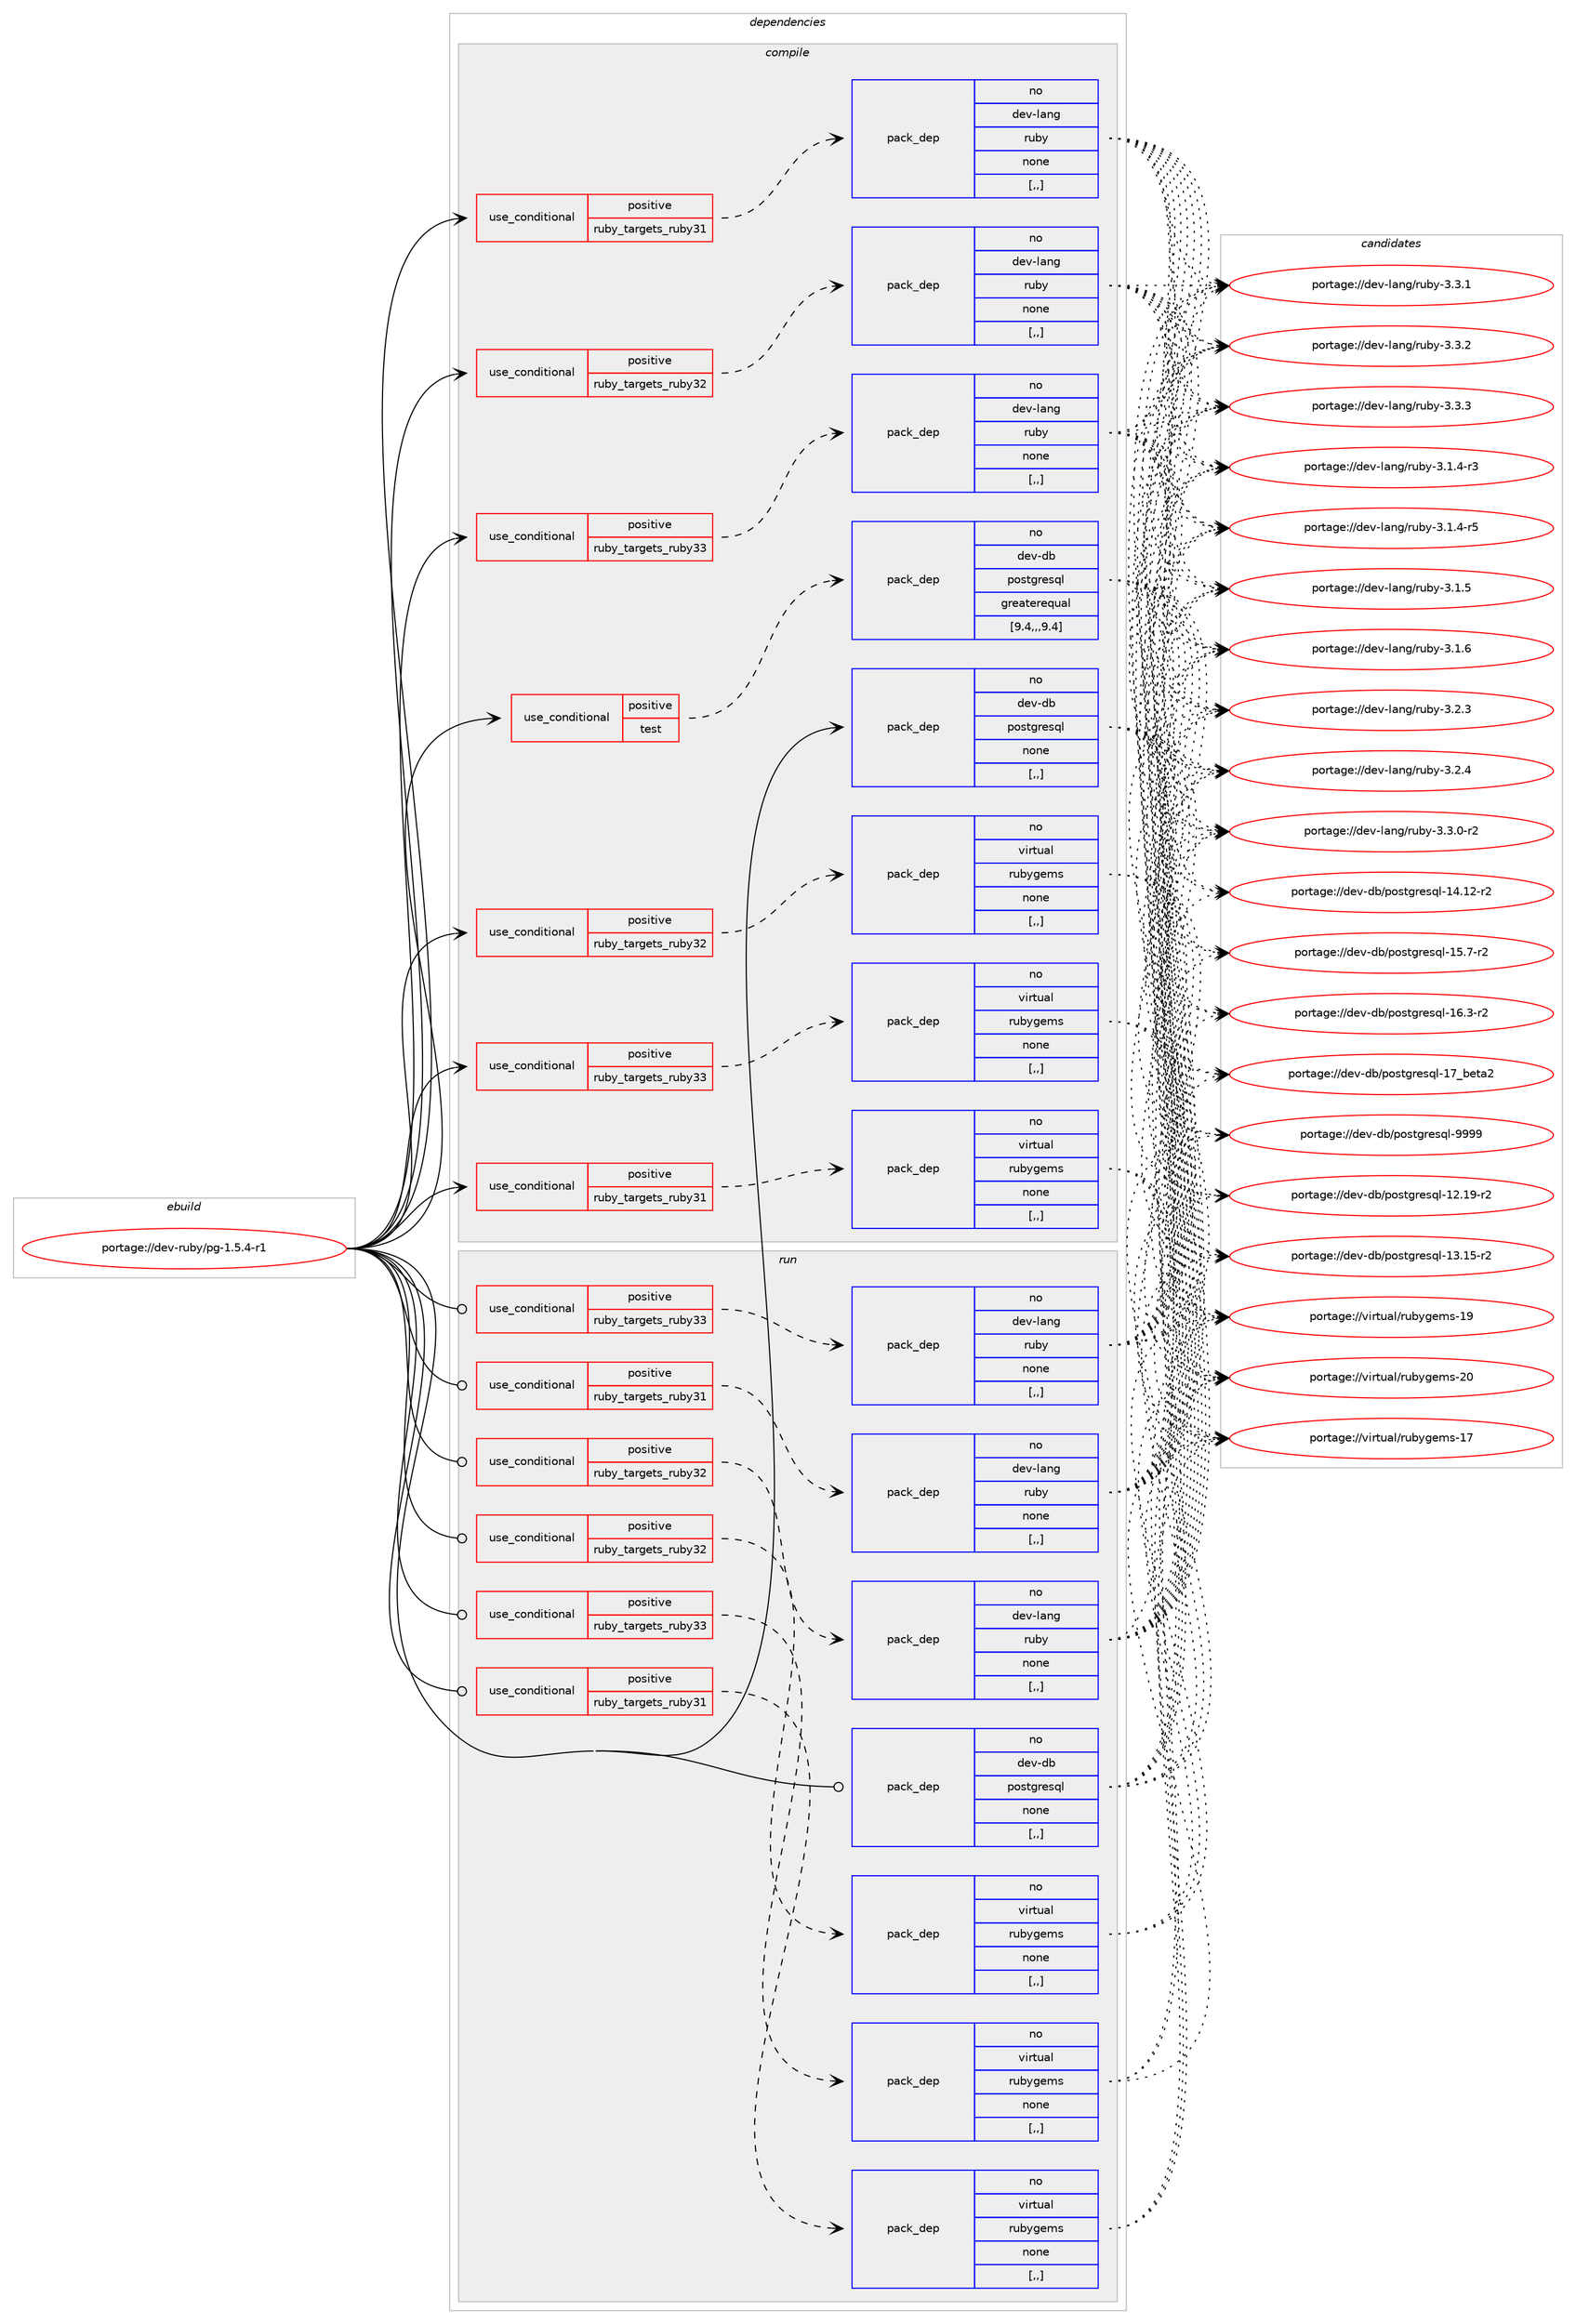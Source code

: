 digraph prolog {

# *************
# Graph options
# *************

newrank=true;
concentrate=true;
compound=true;
graph [rankdir=LR,fontname=Helvetica,fontsize=10,ranksep=1.5];#, ranksep=2.5, nodesep=0.2];
edge  [arrowhead=vee];
node  [fontname=Helvetica,fontsize=10];

# **********
# The ebuild
# **********

subgraph cluster_leftcol {
color=gray;
rank=same;
label=<<i>ebuild</i>>;
id [label="portage://dev-ruby/pg-1.5.4-r1", color=red, width=4, href="../dev-ruby/pg-1.5.4-r1.svg"];
}

# ****************
# The dependencies
# ****************

subgraph cluster_midcol {
color=gray;
label=<<i>dependencies</i>>;
subgraph cluster_compile {
fillcolor="#eeeeee";
style=filled;
label=<<i>compile</i>>;
subgraph cond51103 {
dependency189837 [label=<<TABLE BORDER="0" CELLBORDER="1" CELLSPACING="0" CELLPADDING="4"><TR><TD ROWSPAN="3" CELLPADDING="10">use_conditional</TD></TR><TR><TD>positive</TD></TR><TR><TD>ruby_targets_ruby31</TD></TR></TABLE>>, shape=none, color=red];
subgraph pack137417 {
dependency189838 [label=<<TABLE BORDER="0" CELLBORDER="1" CELLSPACING="0" CELLPADDING="4" WIDTH="220"><TR><TD ROWSPAN="6" CELLPADDING="30">pack_dep</TD></TR><TR><TD WIDTH="110">no</TD></TR><TR><TD>dev-lang</TD></TR><TR><TD>ruby</TD></TR><TR><TD>none</TD></TR><TR><TD>[,,]</TD></TR></TABLE>>, shape=none, color=blue];
}
dependency189837:e -> dependency189838:w [weight=20,style="dashed",arrowhead="vee"];
}
id:e -> dependency189837:w [weight=20,style="solid",arrowhead="vee"];
subgraph cond51104 {
dependency189839 [label=<<TABLE BORDER="0" CELLBORDER="1" CELLSPACING="0" CELLPADDING="4"><TR><TD ROWSPAN="3" CELLPADDING="10">use_conditional</TD></TR><TR><TD>positive</TD></TR><TR><TD>ruby_targets_ruby31</TD></TR></TABLE>>, shape=none, color=red];
subgraph pack137418 {
dependency189840 [label=<<TABLE BORDER="0" CELLBORDER="1" CELLSPACING="0" CELLPADDING="4" WIDTH="220"><TR><TD ROWSPAN="6" CELLPADDING="30">pack_dep</TD></TR><TR><TD WIDTH="110">no</TD></TR><TR><TD>virtual</TD></TR><TR><TD>rubygems</TD></TR><TR><TD>none</TD></TR><TR><TD>[,,]</TD></TR></TABLE>>, shape=none, color=blue];
}
dependency189839:e -> dependency189840:w [weight=20,style="dashed",arrowhead="vee"];
}
id:e -> dependency189839:w [weight=20,style="solid",arrowhead="vee"];
subgraph cond51105 {
dependency189841 [label=<<TABLE BORDER="0" CELLBORDER="1" CELLSPACING="0" CELLPADDING="4"><TR><TD ROWSPAN="3" CELLPADDING="10">use_conditional</TD></TR><TR><TD>positive</TD></TR><TR><TD>ruby_targets_ruby32</TD></TR></TABLE>>, shape=none, color=red];
subgraph pack137419 {
dependency189842 [label=<<TABLE BORDER="0" CELLBORDER="1" CELLSPACING="0" CELLPADDING="4" WIDTH="220"><TR><TD ROWSPAN="6" CELLPADDING="30">pack_dep</TD></TR><TR><TD WIDTH="110">no</TD></TR><TR><TD>dev-lang</TD></TR><TR><TD>ruby</TD></TR><TR><TD>none</TD></TR><TR><TD>[,,]</TD></TR></TABLE>>, shape=none, color=blue];
}
dependency189841:e -> dependency189842:w [weight=20,style="dashed",arrowhead="vee"];
}
id:e -> dependency189841:w [weight=20,style="solid",arrowhead="vee"];
subgraph cond51106 {
dependency189843 [label=<<TABLE BORDER="0" CELLBORDER="1" CELLSPACING="0" CELLPADDING="4"><TR><TD ROWSPAN="3" CELLPADDING="10">use_conditional</TD></TR><TR><TD>positive</TD></TR><TR><TD>ruby_targets_ruby32</TD></TR></TABLE>>, shape=none, color=red];
subgraph pack137420 {
dependency189844 [label=<<TABLE BORDER="0" CELLBORDER="1" CELLSPACING="0" CELLPADDING="4" WIDTH="220"><TR><TD ROWSPAN="6" CELLPADDING="30">pack_dep</TD></TR><TR><TD WIDTH="110">no</TD></TR><TR><TD>virtual</TD></TR><TR><TD>rubygems</TD></TR><TR><TD>none</TD></TR><TR><TD>[,,]</TD></TR></TABLE>>, shape=none, color=blue];
}
dependency189843:e -> dependency189844:w [weight=20,style="dashed",arrowhead="vee"];
}
id:e -> dependency189843:w [weight=20,style="solid",arrowhead="vee"];
subgraph cond51107 {
dependency189845 [label=<<TABLE BORDER="0" CELLBORDER="1" CELLSPACING="0" CELLPADDING="4"><TR><TD ROWSPAN="3" CELLPADDING="10">use_conditional</TD></TR><TR><TD>positive</TD></TR><TR><TD>ruby_targets_ruby33</TD></TR></TABLE>>, shape=none, color=red];
subgraph pack137421 {
dependency189846 [label=<<TABLE BORDER="0" CELLBORDER="1" CELLSPACING="0" CELLPADDING="4" WIDTH="220"><TR><TD ROWSPAN="6" CELLPADDING="30">pack_dep</TD></TR><TR><TD WIDTH="110">no</TD></TR><TR><TD>dev-lang</TD></TR><TR><TD>ruby</TD></TR><TR><TD>none</TD></TR><TR><TD>[,,]</TD></TR></TABLE>>, shape=none, color=blue];
}
dependency189845:e -> dependency189846:w [weight=20,style="dashed",arrowhead="vee"];
}
id:e -> dependency189845:w [weight=20,style="solid",arrowhead="vee"];
subgraph cond51108 {
dependency189847 [label=<<TABLE BORDER="0" CELLBORDER="1" CELLSPACING="0" CELLPADDING="4"><TR><TD ROWSPAN="3" CELLPADDING="10">use_conditional</TD></TR><TR><TD>positive</TD></TR><TR><TD>ruby_targets_ruby33</TD></TR></TABLE>>, shape=none, color=red];
subgraph pack137422 {
dependency189848 [label=<<TABLE BORDER="0" CELLBORDER="1" CELLSPACING="0" CELLPADDING="4" WIDTH="220"><TR><TD ROWSPAN="6" CELLPADDING="30">pack_dep</TD></TR><TR><TD WIDTH="110">no</TD></TR><TR><TD>virtual</TD></TR><TR><TD>rubygems</TD></TR><TR><TD>none</TD></TR><TR><TD>[,,]</TD></TR></TABLE>>, shape=none, color=blue];
}
dependency189847:e -> dependency189848:w [weight=20,style="dashed",arrowhead="vee"];
}
id:e -> dependency189847:w [weight=20,style="solid",arrowhead="vee"];
subgraph cond51109 {
dependency189849 [label=<<TABLE BORDER="0" CELLBORDER="1" CELLSPACING="0" CELLPADDING="4"><TR><TD ROWSPAN="3" CELLPADDING="10">use_conditional</TD></TR><TR><TD>positive</TD></TR><TR><TD>test</TD></TR></TABLE>>, shape=none, color=red];
subgraph pack137423 {
dependency189850 [label=<<TABLE BORDER="0" CELLBORDER="1" CELLSPACING="0" CELLPADDING="4" WIDTH="220"><TR><TD ROWSPAN="6" CELLPADDING="30">pack_dep</TD></TR><TR><TD WIDTH="110">no</TD></TR><TR><TD>dev-db</TD></TR><TR><TD>postgresql</TD></TR><TR><TD>greaterequal</TD></TR><TR><TD>[9.4,,,9.4]</TD></TR></TABLE>>, shape=none, color=blue];
}
dependency189849:e -> dependency189850:w [weight=20,style="dashed",arrowhead="vee"];
}
id:e -> dependency189849:w [weight=20,style="solid",arrowhead="vee"];
subgraph pack137424 {
dependency189851 [label=<<TABLE BORDER="0" CELLBORDER="1" CELLSPACING="0" CELLPADDING="4" WIDTH="220"><TR><TD ROWSPAN="6" CELLPADDING="30">pack_dep</TD></TR><TR><TD WIDTH="110">no</TD></TR><TR><TD>dev-db</TD></TR><TR><TD>postgresql</TD></TR><TR><TD>none</TD></TR><TR><TD>[,,]</TD></TR></TABLE>>, shape=none, color=blue];
}
id:e -> dependency189851:w [weight=20,style="solid",arrowhead="vee"];
}
subgraph cluster_compileandrun {
fillcolor="#eeeeee";
style=filled;
label=<<i>compile and run</i>>;
}
subgraph cluster_run {
fillcolor="#eeeeee";
style=filled;
label=<<i>run</i>>;
subgraph cond51110 {
dependency189852 [label=<<TABLE BORDER="0" CELLBORDER="1" CELLSPACING="0" CELLPADDING="4"><TR><TD ROWSPAN="3" CELLPADDING="10">use_conditional</TD></TR><TR><TD>positive</TD></TR><TR><TD>ruby_targets_ruby31</TD></TR></TABLE>>, shape=none, color=red];
subgraph pack137425 {
dependency189853 [label=<<TABLE BORDER="0" CELLBORDER="1" CELLSPACING="0" CELLPADDING="4" WIDTH="220"><TR><TD ROWSPAN="6" CELLPADDING="30">pack_dep</TD></TR><TR><TD WIDTH="110">no</TD></TR><TR><TD>dev-lang</TD></TR><TR><TD>ruby</TD></TR><TR><TD>none</TD></TR><TR><TD>[,,]</TD></TR></TABLE>>, shape=none, color=blue];
}
dependency189852:e -> dependency189853:w [weight=20,style="dashed",arrowhead="vee"];
}
id:e -> dependency189852:w [weight=20,style="solid",arrowhead="odot"];
subgraph cond51111 {
dependency189854 [label=<<TABLE BORDER="0" CELLBORDER="1" CELLSPACING="0" CELLPADDING="4"><TR><TD ROWSPAN="3" CELLPADDING="10">use_conditional</TD></TR><TR><TD>positive</TD></TR><TR><TD>ruby_targets_ruby31</TD></TR></TABLE>>, shape=none, color=red];
subgraph pack137426 {
dependency189855 [label=<<TABLE BORDER="0" CELLBORDER="1" CELLSPACING="0" CELLPADDING="4" WIDTH="220"><TR><TD ROWSPAN="6" CELLPADDING="30">pack_dep</TD></TR><TR><TD WIDTH="110">no</TD></TR><TR><TD>virtual</TD></TR><TR><TD>rubygems</TD></TR><TR><TD>none</TD></TR><TR><TD>[,,]</TD></TR></TABLE>>, shape=none, color=blue];
}
dependency189854:e -> dependency189855:w [weight=20,style="dashed",arrowhead="vee"];
}
id:e -> dependency189854:w [weight=20,style="solid",arrowhead="odot"];
subgraph cond51112 {
dependency189856 [label=<<TABLE BORDER="0" CELLBORDER="1" CELLSPACING="0" CELLPADDING="4"><TR><TD ROWSPAN="3" CELLPADDING="10">use_conditional</TD></TR><TR><TD>positive</TD></TR><TR><TD>ruby_targets_ruby32</TD></TR></TABLE>>, shape=none, color=red];
subgraph pack137427 {
dependency189857 [label=<<TABLE BORDER="0" CELLBORDER="1" CELLSPACING="0" CELLPADDING="4" WIDTH="220"><TR><TD ROWSPAN="6" CELLPADDING="30">pack_dep</TD></TR><TR><TD WIDTH="110">no</TD></TR><TR><TD>dev-lang</TD></TR><TR><TD>ruby</TD></TR><TR><TD>none</TD></TR><TR><TD>[,,]</TD></TR></TABLE>>, shape=none, color=blue];
}
dependency189856:e -> dependency189857:w [weight=20,style="dashed",arrowhead="vee"];
}
id:e -> dependency189856:w [weight=20,style="solid",arrowhead="odot"];
subgraph cond51113 {
dependency189858 [label=<<TABLE BORDER="0" CELLBORDER="1" CELLSPACING="0" CELLPADDING="4"><TR><TD ROWSPAN="3" CELLPADDING="10">use_conditional</TD></TR><TR><TD>positive</TD></TR><TR><TD>ruby_targets_ruby32</TD></TR></TABLE>>, shape=none, color=red];
subgraph pack137428 {
dependency189859 [label=<<TABLE BORDER="0" CELLBORDER="1" CELLSPACING="0" CELLPADDING="4" WIDTH="220"><TR><TD ROWSPAN="6" CELLPADDING="30">pack_dep</TD></TR><TR><TD WIDTH="110">no</TD></TR><TR><TD>virtual</TD></TR><TR><TD>rubygems</TD></TR><TR><TD>none</TD></TR><TR><TD>[,,]</TD></TR></TABLE>>, shape=none, color=blue];
}
dependency189858:e -> dependency189859:w [weight=20,style="dashed",arrowhead="vee"];
}
id:e -> dependency189858:w [weight=20,style="solid",arrowhead="odot"];
subgraph cond51114 {
dependency189860 [label=<<TABLE BORDER="0" CELLBORDER="1" CELLSPACING="0" CELLPADDING="4"><TR><TD ROWSPAN="3" CELLPADDING="10">use_conditional</TD></TR><TR><TD>positive</TD></TR><TR><TD>ruby_targets_ruby33</TD></TR></TABLE>>, shape=none, color=red];
subgraph pack137429 {
dependency189861 [label=<<TABLE BORDER="0" CELLBORDER="1" CELLSPACING="0" CELLPADDING="4" WIDTH="220"><TR><TD ROWSPAN="6" CELLPADDING="30">pack_dep</TD></TR><TR><TD WIDTH="110">no</TD></TR><TR><TD>dev-lang</TD></TR><TR><TD>ruby</TD></TR><TR><TD>none</TD></TR><TR><TD>[,,]</TD></TR></TABLE>>, shape=none, color=blue];
}
dependency189860:e -> dependency189861:w [weight=20,style="dashed",arrowhead="vee"];
}
id:e -> dependency189860:w [weight=20,style="solid",arrowhead="odot"];
subgraph cond51115 {
dependency189862 [label=<<TABLE BORDER="0" CELLBORDER="1" CELLSPACING="0" CELLPADDING="4"><TR><TD ROWSPAN="3" CELLPADDING="10">use_conditional</TD></TR><TR><TD>positive</TD></TR><TR><TD>ruby_targets_ruby33</TD></TR></TABLE>>, shape=none, color=red];
subgraph pack137430 {
dependency189863 [label=<<TABLE BORDER="0" CELLBORDER="1" CELLSPACING="0" CELLPADDING="4" WIDTH="220"><TR><TD ROWSPAN="6" CELLPADDING="30">pack_dep</TD></TR><TR><TD WIDTH="110">no</TD></TR><TR><TD>virtual</TD></TR><TR><TD>rubygems</TD></TR><TR><TD>none</TD></TR><TR><TD>[,,]</TD></TR></TABLE>>, shape=none, color=blue];
}
dependency189862:e -> dependency189863:w [weight=20,style="dashed",arrowhead="vee"];
}
id:e -> dependency189862:w [weight=20,style="solid",arrowhead="odot"];
subgraph pack137431 {
dependency189864 [label=<<TABLE BORDER="0" CELLBORDER="1" CELLSPACING="0" CELLPADDING="4" WIDTH="220"><TR><TD ROWSPAN="6" CELLPADDING="30">pack_dep</TD></TR><TR><TD WIDTH="110">no</TD></TR><TR><TD>dev-db</TD></TR><TR><TD>postgresql</TD></TR><TR><TD>none</TD></TR><TR><TD>[,,]</TD></TR></TABLE>>, shape=none, color=blue];
}
id:e -> dependency189864:w [weight=20,style="solid",arrowhead="odot"];
}
}

# **************
# The candidates
# **************

subgraph cluster_choices {
rank=same;
color=gray;
label=<<i>candidates</i>>;

subgraph choice137417 {
color=black;
nodesep=1;
choice100101118451089711010347114117981214551464946524511451 [label="portage://dev-lang/ruby-3.1.4-r3", color=red, width=4,href="../dev-lang/ruby-3.1.4-r3.svg"];
choice100101118451089711010347114117981214551464946524511453 [label="portage://dev-lang/ruby-3.1.4-r5", color=red, width=4,href="../dev-lang/ruby-3.1.4-r5.svg"];
choice10010111845108971101034711411798121455146494653 [label="portage://dev-lang/ruby-3.1.5", color=red, width=4,href="../dev-lang/ruby-3.1.5.svg"];
choice10010111845108971101034711411798121455146494654 [label="portage://dev-lang/ruby-3.1.6", color=red, width=4,href="../dev-lang/ruby-3.1.6.svg"];
choice10010111845108971101034711411798121455146504651 [label="portage://dev-lang/ruby-3.2.3", color=red, width=4,href="../dev-lang/ruby-3.2.3.svg"];
choice10010111845108971101034711411798121455146504652 [label="portage://dev-lang/ruby-3.2.4", color=red, width=4,href="../dev-lang/ruby-3.2.4.svg"];
choice100101118451089711010347114117981214551465146484511450 [label="portage://dev-lang/ruby-3.3.0-r2", color=red, width=4,href="../dev-lang/ruby-3.3.0-r2.svg"];
choice10010111845108971101034711411798121455146514649 [label="portage://dev-lang/ruby-3.3.1", color=red, width=4,href="../dev-lang/ruby-3.3.1.svg"];
choice10010111845108971101034711411798121455146514650 [label="portage://dev-lang/ruby-3.3.2", color=red, width=4,href="../dev-lang/ruby-3.3.2.svg"];
choice10010111845108971101034711411798121455146514651 [label="portage://dev-lang/ruby-3.3.3", color=red, width=4,href="../dev-lang/ruby-3.3.3.svg"];
dependency189838:e -> choice100101118451089711010347114117981214551464946524511451:w [style=dotted,weight="100"];
dependency189838:e -> choice100101118451089711010347114117981214551464946524511453:w [style=dotted,weight="100"];
dependency189838:e -> choice10010111845108971101034711411798121455146494653:w [style=dotted,weight="100"];
dependency189838:e -> choice10010111845108971101034711411798121455146494654:w [style=dotted,weight="100"];
dependency189838:e -> choice10010111845108971101034711411798121455146504651:w [style=dotted,weight="100"];
dependency189838:e -> choice10010111845108971101034711411798121455146504652:w [style=dotted,weight="100"];
dependency189838:e -> choice100101118451089711010347114117981214551465146484511450:w [style=dotted,weight="100"];
dependency189838:e -> choice10010111845108971101034711411798121455146514649:w [style=dotted,weight="100"];
dependency189838:e -> choice10010111845108971101034711411798121455146514650:w [style=dotted,weight="100"];
dependency189838:e -> choice10010111845108971101034711411798121455146514651:w [style=dotted,weight="100"];
}
subgraph choice137418 {
color=black;
nodesep=1;
choice118105114116117971084711411798121103101109115454955 [label="portage://virtual/rubygems-17", color=red, width=4,href="../virtual/rubygems-17.svg"];
choice118105114116117971084711411798121103101109115454957 [label="portage://virtual/rubygems-19", color=red, width=4,href="../virtual/rubygems-19.svg"];
choice118105114116117971084711411798121103101109115455048 [label="portage://virtual/rubygems-20", color=red, width=4,href="../virtual/rubygems-20.svg"];
dependency189840:e -> choice118105114116117971084711411798121103101109115454955:w [style=dotted,weight="100"];
dependency189840:e -> choice118105114116117971084711411798121103101109115454957:w [style=dotted,weight="100"];
dependency189840:e -> choice118105114116117971084711411798121103101109115455048:w [style=dotted,weight="100"];
}
subgraph choice137419 {
color=black;
nodesep=1;
choice100101118451089711010347114117981214551464946524511451 [label="portage://dev-lang/ruby-3.1.4-r3", color=red, width=4,href="../dev-lang/ruby-3.1.4-r3.svg"];
choice100101118451089711010347114117981214551464946524511453 [label="portage://dev-lang/ruby-3.1.4-r5", color=red, width=4,href="../dev-lang/ruby-3.1.4-r5.svg"];
choice10010111845108971101034711411798121455146494653 [label="portage://dev-lang/ruby-3.1.5", color=red, width=4,href="../dev-lang/ruby-3.1.5.svg"];
choice10010111845108971101034711411798121455146494654 [label="portage://dev-lang/ruby-3.1.6", color=red, width=4,href="../dev-lang/ruby-3.1.6.svg"];
choice10010111845108971101034711411798121455146504651 [label="portage://dev-lang/ruby-3.2.3", color=red, width=4,href="../dev-lang/ruby-3.2.3.svg"];
choice10010111845108971101034711411798121455146504652 [label="portage://dev-lang/ruby-3.2.4", color=red, width=4,href="../dev-lang/ruby-3.2.4.svg"];
choice100101118451089711010347114117981214551465146484511450 [label="portage://dev-lang/ruby-3.3.0-r2", color=red, width=4,href="../dev-lang/ruby-3.3.0-r2.svg"];
choice10010111845108971101034711411798121455146514649 [label="portage://dev-lang/ruby-3.3.1", color=red, width=4,href="../dev-lang/ruby-3.3.1.svg"];
choice10010111845108971101034711411798121455146514650 [label="portage://dev-lang/ruby-3.3.2", color=red, width=4,href="../dev-lang/ruby-3.3.2.svg"];
choice10010111845108971101034711411798121455146514651 [label="portage://dev-lang/ruby-3.3.3", color=red, width=4,href="../dev-lang/ruby-3.3.3.svg"];
dependency189842:e -> choice100101118451089711010347114117981214551464946524511451:w [style=dotted,weight="100"];
dependency189842:e -> choice100101118451089711010347114117981214551464946524511453:w [style=dotted,weight="100"];
dependency189842:e -> choice10010111845108971101034711411798121455146494653:w [style=dotted,weight="100"];
dependency189842:e -> choice10010111845108971101034711411798121455146494654:w [style=dotted,weight="100"];
dependency189842:e -> choice10010111845108971101034711411798121455146504651:w [style=dotted,weight="100"];
dependency189842:e -> choice10010111845108971101034711411798121455146504652:w [style=dotted,weight="100"];
dependency189842:e -> choice100101118451089711010347114117981214551465146484511450:w [style=dotted,weight="100"];
dependency189842:e -> choice10010111845108971101034711411798121455146514649:w [style=dotted,weight="100"];
dependency189842:e -> choice10010111845108971101034711411798121455146514650:w [style=dotted,weight="100"];
dependency189842:e -> choice10010111845108971101034711411798121455146514651:w [style=dotted,weight="100"];
}
subgraph choice137420 {
color=black;
nodesep=1;
choice118105114116117971084711411798121103101109115454955 [label="portage://virtual/rubygems-17", color=red, width=4,href="../virtual/rubygems-17.svg"];
choice118105114116117971084711411798121103101109115454957 [label="portage://virtual/rubygems-19", color=red, width=4,href="../virtual/rubygems-19.svg"];
choice118105114116117971084711411798121103101109115455048 [label="portage://virtual/rubygems-20", color=red, width=4,href="../virtual/rubygems-20.svg"];
dependency189844:e -> choice118105114116117971084711411798121103101109115454955:w [style=dotted,weight="100"];
dependency189844:e -> choice118105114116117971084711411798121103101109115454957:w [style=dotted,weight="100"];
dependency189844:e -> choice118105114116117971084711411798121103101109115455048:w [style=dotted,weight="100"];
}
subgraph choice137421 {
color=black;
nodesep=1;
choice100101118451089711010347114117981214551464946524511451 [label="portage://dev-lang/ruby-3.1.4-r3", color=red, width=4,href="../dev-lang/ruby-3.1.4-r3.svg"];
choice100101118451089711010347114117981214551464946524511453 [label="portage://dev-lang/ruby-3.1.4-r5", color=red, width=4,href="../dev-lang/ruby-3.1.4-r5.svg"];
choice10010111845108971101034711411798121455146494653 [label="portage://dev-lang/ruby-3.1.5", color=red, width=4,href="../dev-lang/ruby-3.1.5.svg"];
choice10010111845108971101034711411798121455146494654 [label="portage://dev-lang/ruby-3.1.6", color=red, width=4,href="../dev-lang/ruby-3.1.6.svg"];
choice10010111845108971101034711411798121455146504651 [label="portage://dev-lang/ruby-3.2.3", color=red, width=4,href="../dev-lang/ruby-3.2.3.svg"];
choice10010111845108971101034711411798121455146504652 [label="portage://dev-lang/ruby-3.2.4", color=red, width=4,href="../dev-lang/ruby-3.2.4.svg"];
choice100101118451089711010347114117981214551465146484511450 [label="portage://dev-lang/ruby-3.3.0-r2", color=red, width=4,href="../dev-lang/ruby-3.3.0-r2.svg"];
choice10010111845108971101034711411798121455146514649 [label="portage://dev-lang/ruby-3.3.1", color=red, width=4,href="../dev-lang/ruby-3.3.1.svg"];
choice10010111845108971101034711411798121455146514650 [label="portage://dev-lang/ruby-3.3.2", color=red, width=4,href="../dev-lang/ruby-3.3.2.svg"];
choice10010111845108971101034711411798121455146514651 [label="portage://dev-lang/ruby-3.3.3", color=red, width=4,href="../dev-lang/ruby-3.3.3.svg"];
dependency189846:e -> choice100101118451089711010347114117981214551464946524511451:w [style=dotted,weight="100"];
dependency189846:e -> choice100101118451089711010347114117981214551464946524511453:w [style=dotted,weight="100"];
dependency189846:e -> choice10010111845108971101034711411798121455146494653:w [style=dotted,weight="100"];
dependency189846:e -> choice10010111845108971101034711411798121455146494654:w [style=dotted,weight="100"];
dependency189846:e -> choice10010111845108971101034711411798121455146504651:w [style=dotted,weight="100"];
dependency189846:e -> choice10010111845108971101034711411798121455146504652:w [style=dotted,weight="100"];
dependency189846:e -> choice100101118451089711010347114117981214551465146484511450:w [style=dotted,weight="100"];
dependency189846:e -> choice10010111845108971101034711411798121455146514649:w [style=dotted,weight="100"];
dependency189846:e -> choice10010111845108971101034711411798121455146514650:w [style=dotted,weight="100"];
dependency189846:e -> choice10010111845108971101034711411798121455146514651:w [style=dotted,weight="100"];
}
subgraph choice137422 {
color=black;
nodesep=1;
choice118105114116117971084711411798121103101109115454955 [label="portage://virtual/rubygems-17", color=red, width=4,href="../virtual/rubygems-17.svg"];
choice118105114116117971084711411798121103101109115454957 [label="portage://virtual/rubygems-19", color=red, width=4,href="../virtual/rubygems-19.svg"];
choice118105114116117971084711411798121103101109115455048 [label="portage://virtual/rubygems-20", color=red, width=4,href="../virtual/rubygems-20.svg"];
dependency189848:e -> choice118105114116117971084711411798121103101109115454955:w [style=dotted,weight="100"];
dependency189848:e -> choice118105114116117971084711411798121103101109115454957:w [style=dotted,weight="100"];
dependency189848:e -> choice118105114116117971084711411798121103101109115455048:w [style=dotted,weight="100"];
}
subgraph choice137423 {
color=black;
nodesep=1;
choice1001011184510098471121111151161031141011151131084549504649574511450 [label="portage://dev-db/postgresql-12.19-r2", color=red, width=4,href="../dev-db/postgresql-12.19-r2.svg"];
choice1001011184510098471121111151161031141011151131084549514649534511450 [label="portage://dev-db/postgresql-13.15-r2", color=red, width=4,href="../dev-db/postgresql-13.15-r2.svg"];
choice1001011184510098471121111151161031141011151131084549524649504511450 [label="portage://dev-db/postgresql-14.12-r2", color=red, width=4,href="../dev-db/postgresql-14.12-r2.svg"];
choice10010111845100984711211111511610311410111511310845495346554511450 [label="portage://dev-db/postgresql-15.7-r2", color=red, width=4,href="../dev-db/postgresql-15.7-r2.svg"];
choice10010111845100984711211111511610311410111511310845495446514511450 [label="portage://dev-db/postgresql-16.3-r2", color=red, width=4,href="../dev-db/postgresql-16.3-r2.svg"];
choice10010111845100984711211111511610311410111511310845495595981011169750 [label="portage://dev-db/postgresql-17_beta2", color=red, width=4,href="../dev-db/postgresql-17_beta2.svg"];
choice1001011184510098471121111151161031141011151131084557575757 [label="portage://dev-db/postgresql-9999", color=red, width=4,href="../dev-db/postgresql-9999.svg"];
dependency189850:e -> choice1001011184510098471121111151161031141011151131084549504649574511450:w [style=dotted,weight="100"];
dependency189850:e -> choice1001011184510098471121111151161031141011151131084549514649534511450:w [style=dotted,weight="100"];
dependency189850:e -> choice1001011184510098471121111151161031141011151131084549524649504511450:w [style=dotted,weight="100"];
dependency189850:e -> choice10010111845100984711211111511610311410111511310845495346554511450:w [style=dotted,weight="100"];
dependency189850:e -> choice10010111845100984711211111511610311410111511310845495446514511450:w [style=dotted,weight="100"];
dependency189850:e -> choice10010111845100984711211111511610311410111511310845495595981011169750:w [style=dotted,weight="100"];
dependency189850:e -> choice1001011184510098471121111151161031141011151131084557575757:w [style=dotted,weight="100"];
}
subgraph choice137424 {
color=black;
nodesep=1;
choice1001011184510098471121111151161031141011151131084549504649574511450 [label="portage://dev-db/postgresql-12.19-r2", color=red, width=4,href="../dev-db/postgresql-12.19-r2.svg"];
choice1001011184510098471121111151161031141011151131084549514649534511450 [label="portage://dev-db/postgresql-13.15-r2", color=red, width=4,href="../dev-db/postgresql-13.15-r2.svg"];
choice1001011184510098471121111151161031141011151131084549524649504511450 [label="portage://dev-db/postgresql-14.12-r2", color=red, width=4,href="../dev-db/postgresql-14.12-r2.svg"];
choice10010111845100984711211111511610311410111511310845495346554511450 [label="portage://dev-db/postgresql-15.7-r2", color=red, width=4,href="../dev-db/postgresql-15.7-r2.svg"];
choice10010111845100984711211111511610311410111511310845495446514511450 [label="portage://dev-db/postgresql-16.3-r2", color=red, width=4,href="../dev-db/postgresql-16.3-r2.svg"];
choice10010111845100984711211111511610311410111511310845495595981011169750 [label="portage://dev-db/postgresql-17_beta2", color=red, width=4,href="../dev-db/postgresql-17_beta2.svg"];
choice1001011184510098471121111151161031141011151131084557575757 [label="portage://dev-db/postgresql-9999", color=red, width=4,href="../dev-db/postgresql-9999.svg"];
dependency189851:e -> choice1001011184510098471121111151161031141011151131084549504649574511450:w [style=dotted,weight="100"];
dependency189851:e -> choice1001011184510098471121111151161031141011151131084549514649534511450:w [style=dotted,weight="100"];
dependency189851:e -> choice1001011184510098471121111151161031141011151131084549524649504511450:w [style=dotted,weight="100"];
dependency189851:e -> choice10010111845100984711211111511610311410111511310845495346554511450:w [style=dotted,weight="100"];
dependency189851:e -> choice10010111845100984711211111511610311410111511310845495446514511450:w [style=dotted,weight="100"];
dependency189851:e -> choice10010111845100984711211111511610311410111511310845495595981011169750:w [style=dotted,weight="100"];
dependency189851:e -> choice1001011184510098471121111151161031141011151131084557575757:w [style=dotted,weight="100"];
}
subgraph choice137425 {
color=black;
nodesep=1;
choice100101118451089711010347114117981214551464946524511451 [label="portage://dev-lang/ruby-3.1.4-r3", color=red, width=4,href="../dev-lang/ruby-3.1.4-r3.svg"];
choice100101118451089711010347114117981214551464946524511453 [label="portage://dev-lang/ruby-3.1.4-r5", color=red, width=4,href="../dev-lang/ruby-3.1.4-r5.svg"];
choice10010111845108971101034711411798121455146494653 [label="portage://dev-lang/ruby-3.1.5", color=red, width=4,href="../dev-lang/ruby-3.1.5.svg"];
choice10010111845108971101034711411798121455146494654 [label="portage://dev-lang/ruby-3.1.6", color=red, width=4,href="../dev-lang/ruby-3.1.6.svg"];
choice10010111845108971101034711411798121455146504651 [label="portage://dev-lang/ruby-3.2.3", color=red, width=4,href="../dev-lang/ruby-3.2.3.svg"];
choice10010111845108971101034711411798121455146504652 [label="portage://dev-lang/ruby-3.2.4", color=red, width=4,href="../dev-lang/ruby-3.2.4.svg"];
choice100101118451089711010347114117981214551465146484511450 [label="portage://dev-lang/ruby-3.3.0-r2", color=red, width=4,href="../dev-lang/ruby-3.3.0-r2.svg"];
choice10010111845108971101034711411798121455146514649 [label="portage://dev-lang/ruby-3.3.1", color=red, width=4,href="../dev-lang/ruby-3.3.1.svg"];
choice10010111845108971101034711411798121455146514650 [label="portage://dev-lang/ruby-3.3.2", color=red, width=4,href="../dev-lang/ruby-3.3.2.svg"];
choice10010111845108971101034711411798121455146514651 [label="portage://dev-lang/ruby-3.3.3", color=red, width=4,href="../dev-lang/ruby-3.3.3.svg"];
dependency189853:e -> choice100101118451089711010347114117981214551464946524511451:w [style=dotted,weight="100"];
dependency189853:e -> choice100101118451089711010347114117981214551464946524511453:w [style=dotted,weight="100"];
dependency189853:e -> choice10010111845108971101034711411798121455146494653:w [style=dotted,weight="100"];
dependency189853:e -> choice10010111845108971101034711411798121455146494654:w [style=dotted,weight="100"];
dependency189853:e -> choice10010111845108971101034711411798121455146504651:w [style=dotted,weight="100"];
dependency189853:e -> choice10010111845108971101034711411798121455146504652:w [style=dotted,weight="100"];
dependency189853:e -> choice100101118451089711010347114117981214551465146484511450:w [style=dotted,weight="100"];
dependency189853:e -> choice10010111845108971101034711411798121455146514649:w [style=dotted,weight="100"];
dependency189853:e -> choice10010111845108971101034711411798121455146514650:w [style=dotted,weight="100"];
dependency189853:e -> choice10010111845108971101034711411798121455146514651:w [style=dotted,weight="100"];
}
subgraph choice137426 {
color=black;
nodesep=1;
choice118105114116117971084711411798121103101109115454955 [label="portage://virtual/rubygems-17", color=red, width=4,href="../virtual/rubygems-17.svg"];
choice118105114116117971084711411798121103101109115454957 [label="portage://virtual/rubygems-19", color=red, width=4,href="../virtual/rubygems-19.svg"];
choice118105114116117971084711411798121103101109115455048 [label="portage://virtual/rubygems-20", color=red, width=4,href="../virtual/rubygems-20.svg"];
dependency189855:e -> choice118105114116117971084711411798121103101109115454955:w [style=dotted,weight="100"];
dependency189855:e -> choice118105114116117971084711411798121103101109115454957:w [style=dotted,weight="100"];
dependency189855:e -> choice118105114116117971084711411798121103101109115455048:w [style=dotted,weight="100"];
}
subgraph choice137427 {
color=black;
nodesep=1;
choice100101118451089711010347114117981214551464946524511451 [label="portage://dev-lang/ruby-3.1.4-r3", color=red, width=4,href="../dev-lang/ruby-3.1.4-r3.svg"];
choice100101118451089711010347114117981214551464946524511453 [label="portage://dev-lang/ruby-3.1.4-r5", color=red, width=4,href="../dev-lang/ruby-3.1.4-r5.svg"];
choice10010111845108971101034711411798121455146494653 [label="portage://dev-lang/ruby-3.1.5", color=red, width=4,href="../dev-lang/ruby-3.1.5.svg"];
choice10010111845108971101034711411798121455146494654 [label="portage://dev-lang/ruby-3.1.6", color=red, width=4,href="../dev-lang/ruby-3.1.6.svg"];
choice10010111845108971101034711411798121455146504651 [label="portage://dev-lang/ruby-3.2.3", color=red, width=4,href="../dev-lang/ruby-3.2.3.svg"];
choice10010111845108971101034711411798121455146504652 [label="portage://dev-lang/ruby-3.2.4", color=red, width=4,href="../dev-lang/ruby-3.2.4.svg"];
choice100101118451089711010347114117981214551465146484511450 [label="portage://dev-lang/ruby-3.3.0-r2", color=red, width=4,href="../dev-lang/ruby-3.3.0-r2.svg"];
choice10010111845108971101034711411798121455146514649 [label="portage://dev-lang/ruby-3.3.1", color=red, width=4,href="../dev-lang/ruby-3.3.1.svg"];
choice10010111845108971101034711411798121455146514650 [label="portage://dev-lang/ruby-3.3.2", color=red, width=4,href="../dev-lang/ruby-3.3.2.svg"];
choice10010111845108971101034711411798121455146514651 [label="portage://dev-lang/ruby-3.3.3", color=red, width=4,href="../dev-lang/ruby-3.3.3.svg"];
dependency189857:e -> choice100101118451089711010347114117981214551464946524511451:w [style=dotted,weight="100"];
dependency189857:e -> choice100101118451089711010347114117981214551464946524511453:w [style=dotted,weight="100"];
dependency189857:e -> choice10010111845108971101034711411798121455146494653:w [style=dotted,weight="100"];
dependency189857:e -> choice10010111845108971101034711411798121455146494654:w [style=dotted,weight="100"];
dependency189857:e -> choice10010111845108971101034711411798121455146504651:w [style=dotted,weight="100"];
dependency189857:e -> choice10010111845108971101034711411798121455146504652:w [style=dotted,weight="100"];
dependency189857:e -> choice100101118451089711010347114117981214551465146484511450:w [style=dotted,weight="100"];
dependency189857:e -> choice10010111845108971101034711411798121455146514649:w [style=dotted,weight="100"];
dependency189857:e -> choice10010111845108971101034711411798121455146514650:w [style=dotted,weight="100"];
dependency189857:e -> choice10010111845108971101034711411798121455146514651:w [style=dotted,weight="100"];
}
subgraph choice137428 {
color=black;
nodesep=1;
choice118105114116117971084711411798121103101109115454955 [label="portage://virtual/rubygems-17", color=red, width=4,href="../virtual/rubygems-17.svg"];
choice118105114116117971084711411798121103101109115454957 [label="portage://virtual/rubygems-19", color=red, width=4,href="../virtual/rubygems-19.svg"];
choice118105114116117971084711411798121103101109115455048 [label="portage://virtual/rubygems-20", color=red, width=4,href="../virtual/rubygems-20.svg"];
dependency189859:e -> choice118105114116117971084711411798121103101109115454955:w [style=dotted,weight="100"];
dependency189859:e -> choice118105114116117971084711411798121103101109115454957:w [style=dotted,weight="100"];
dependency189859:e -> choice118105114116117971084711411798121103101109115455048:w [style=dotted,weight="100"];
}
subgraph choice137429 {
color=black;
nodesep=1;
choice100101118451089711010347114117981214551464946524511451 [label="portage://dev-lang/ruby-3.1.4-r3", color=red, width=4,href="../dev-lang/ruby-3.1.4-r3.svg"];
choice100101118451089711010347114117981214551464946524511453 [label="portage://dev-lang/ruby-3.1.4-r5", color=red, width=4,href="../dev-lang/ruby-3.1.4-r5.svg"];
choice10010111845108971101034711411798121455146494653 [label="portage://dev-lang/ruby-3.1.5", color=red, width=4,href="../dev-lang/ruby-3.1.5.svg"];
choice10010111845108971101034711411798121455146494654 [label="portage://dev-lang/ruby-3.1.6", color=red, width=4,href="../dev-lang/ruby-3.1.6.svg"];
choice10010111845108971101034711411798121455146504651 [label="portage://dev-lang/ruby-3.2.3", color=red, width=4,href="../dev-lang/ruby-3.2.3.svg"];
choice10010111845108971101034711411798121455146504652 [label="portage://dev-lang/ruby-3.2.4", color=red, width=4,href="../dev-lang/ruby-3.2.4.svg"];
choice100101118451089711010347114117981214551465146484511450 [label="portage://dev-lang/ruby-3.3.0-r2", color=red, width=4,href="../dev-lang/ruby-3.3.0-r2.svg"];
choice10010111845108971101034711411798121455146514649 [label="portage://dev-lang/ruby-3.3.1", color=red, width=4,href="../dev-lang/ruby-3.3.1.svg"];
choice10010111845108971101034711411798121455146514650 [label="portage://dev-lang/ruby-3.3.2", color=red, width=4,href="../dev-lang/ruby-3.3.2.svg"];
choice10010111845108971101034711411798121455146514651 [label="portage://dev-lang/ruby-3.3.3", color=red, width=4,href="../dev-lang/ruby-3.3.3.svg"];
dependency189861:e -> choice100101118451089711010347114117981214551464946524511451:w [style=dotted,weight="100"];
dependency189861:e -> choice100101118451089711010347114117981214551464946524511453:w [style=dotted,weight="100"];
dependency189861:e -> choice10010111845108971101034711411798121455146494653:w [style=dotted,weight="100"];
dependency189861:e -> choice10010111845108971101034711411798121455146494654:w [style=dotted,weight="100"];
dependency189861:e -> choice10010111845108971101034711411798121455146504651:w [style=dotted,weight="100"];
dependency189861:e -> choice10010111845108971101034711411798121455146504652:w [style=dotted,weight="100"];
dependency189861:e -> choice100101118451089711010347114117981214551465146484511450:w [style=dotted,weight="100"];
dependency189861:e -> choice10010111845108971101034711411798121455146514649:w [style=dotted,weight="100"];
dependency189861:e -> choice10010111845108971101034711411798121455146514650:w [style=dotted,weight="100"];
dependency189861:e -> choice10010111845108971101034711411798121455146514651:w [style=dotted,weight="100"];
}
subgraph choice137430 {
color=black;
nodesep=1;
choice118105114116117971084711411798121103101109115454955 [label="portage://virtual/rubygems-17", color=red, width=4,href="../virtual/rubygems-17.svg"];
choice118105114116117971084711411798121103101109115454957 [label="portage://virtual/rubygems-19", color=red, width=4,href="../virtual/rubygems-19.svg"];
choice118105114116117971084711411798121103101109115455048 [label="portage://virtual/rubygems-20", color=red, width=4,href="../virtual/rubygems-20.svg"];
dependency189863:e -> choice118105114116117971084711411798121103101109115454955:w [style=dotted,weight="100"];
dependency189863:e -> choice118105114116117971084711411798121103101109115454957:w [style=dotted,weight="100"];
dependency189863:e -> choice118105114116117971084711411798121103101109115455048:w [style=dotted,weight="100"];
}
subgraph choice137431 {
color=black;
nodesep=1;
choice1001011184510098471121111151161031141011151131084549504649574511450 [label="portage://dev-db/postgresql-12.19-r2", color=red, width=4,href="../dev-db/postgresql-12.19-r2.svg"];
choice1001011184510098471121111151161031141011151131084549514649534511450 [label="portage://dev-db/postgresql-13.15-r2", color=red, width=4,href="../dev-db/postgresql-13.15-r2.svg"];
choice1001011184510098471121111151161031141011151131084549524649504511450 [label="portage://dev-db/postgresql-14.12-r2", color=red, width=4,href="../dev-db/postgresql-14.12-r2.svg"];
choice10010111845100984711211111511610311410111511310845495346554511450 [label="portage://dev-db/postgresql-15.7-r2", color=red, width=4,href="../dev-db/postgresql-15.7-r2.svg"];
choice10010111845100984711211111511610311410111511310845495446514511450 [label="portage://dev-db/postgresql-16.3-r2", color=red, width=4,href="../dev-db/postgresql-16.3-r2.svg"];
choice10010111845100984711211111511610311410111511310845495595981011169750 [label="portage://dev-db/postgresql-17_beta2", color=red, width=4,href="../dev-db/postgresql-17_beta2.svg"];
choice1001011184510098471121111151161031141011151131084557575757 [label="portage://dev-db/postgresql-9999", color=red, width=4,href="../dev-db/postgresql-9999.svg"];
dependency189864:e -> choice1001011184510098471121111151161031141011151131084549504649574511450:w [style=dotted,weight="100"];
dependency189864:e -> choice1001011184510098471121111151161031141011151131084549514649534511450:w [style=dotted,weight="100"];
dependency189864:e -> choice1001011184510098471121111151161031141011151131084549524649504511450:w [style=dotted,weight="100"];
dependency189864:e -> choice10010111845100984711211111511610311410111511310845495346554511450:w [style=dotted,weight="100"];
dependency189864:e -> choice10010111845100984711211111511610311410111511310845495446514511450:w [style=dotted,weight="100"];
dependency189864:e -> choice10010111845100984711211111511610311410111511310845495595981011169750:w [style=dotted,weight="100"];
dependency189864:e -> choice1001011184510098471121111151161031141011151131084557575757:w [style=dotted,weight="100"];
}
}

}
